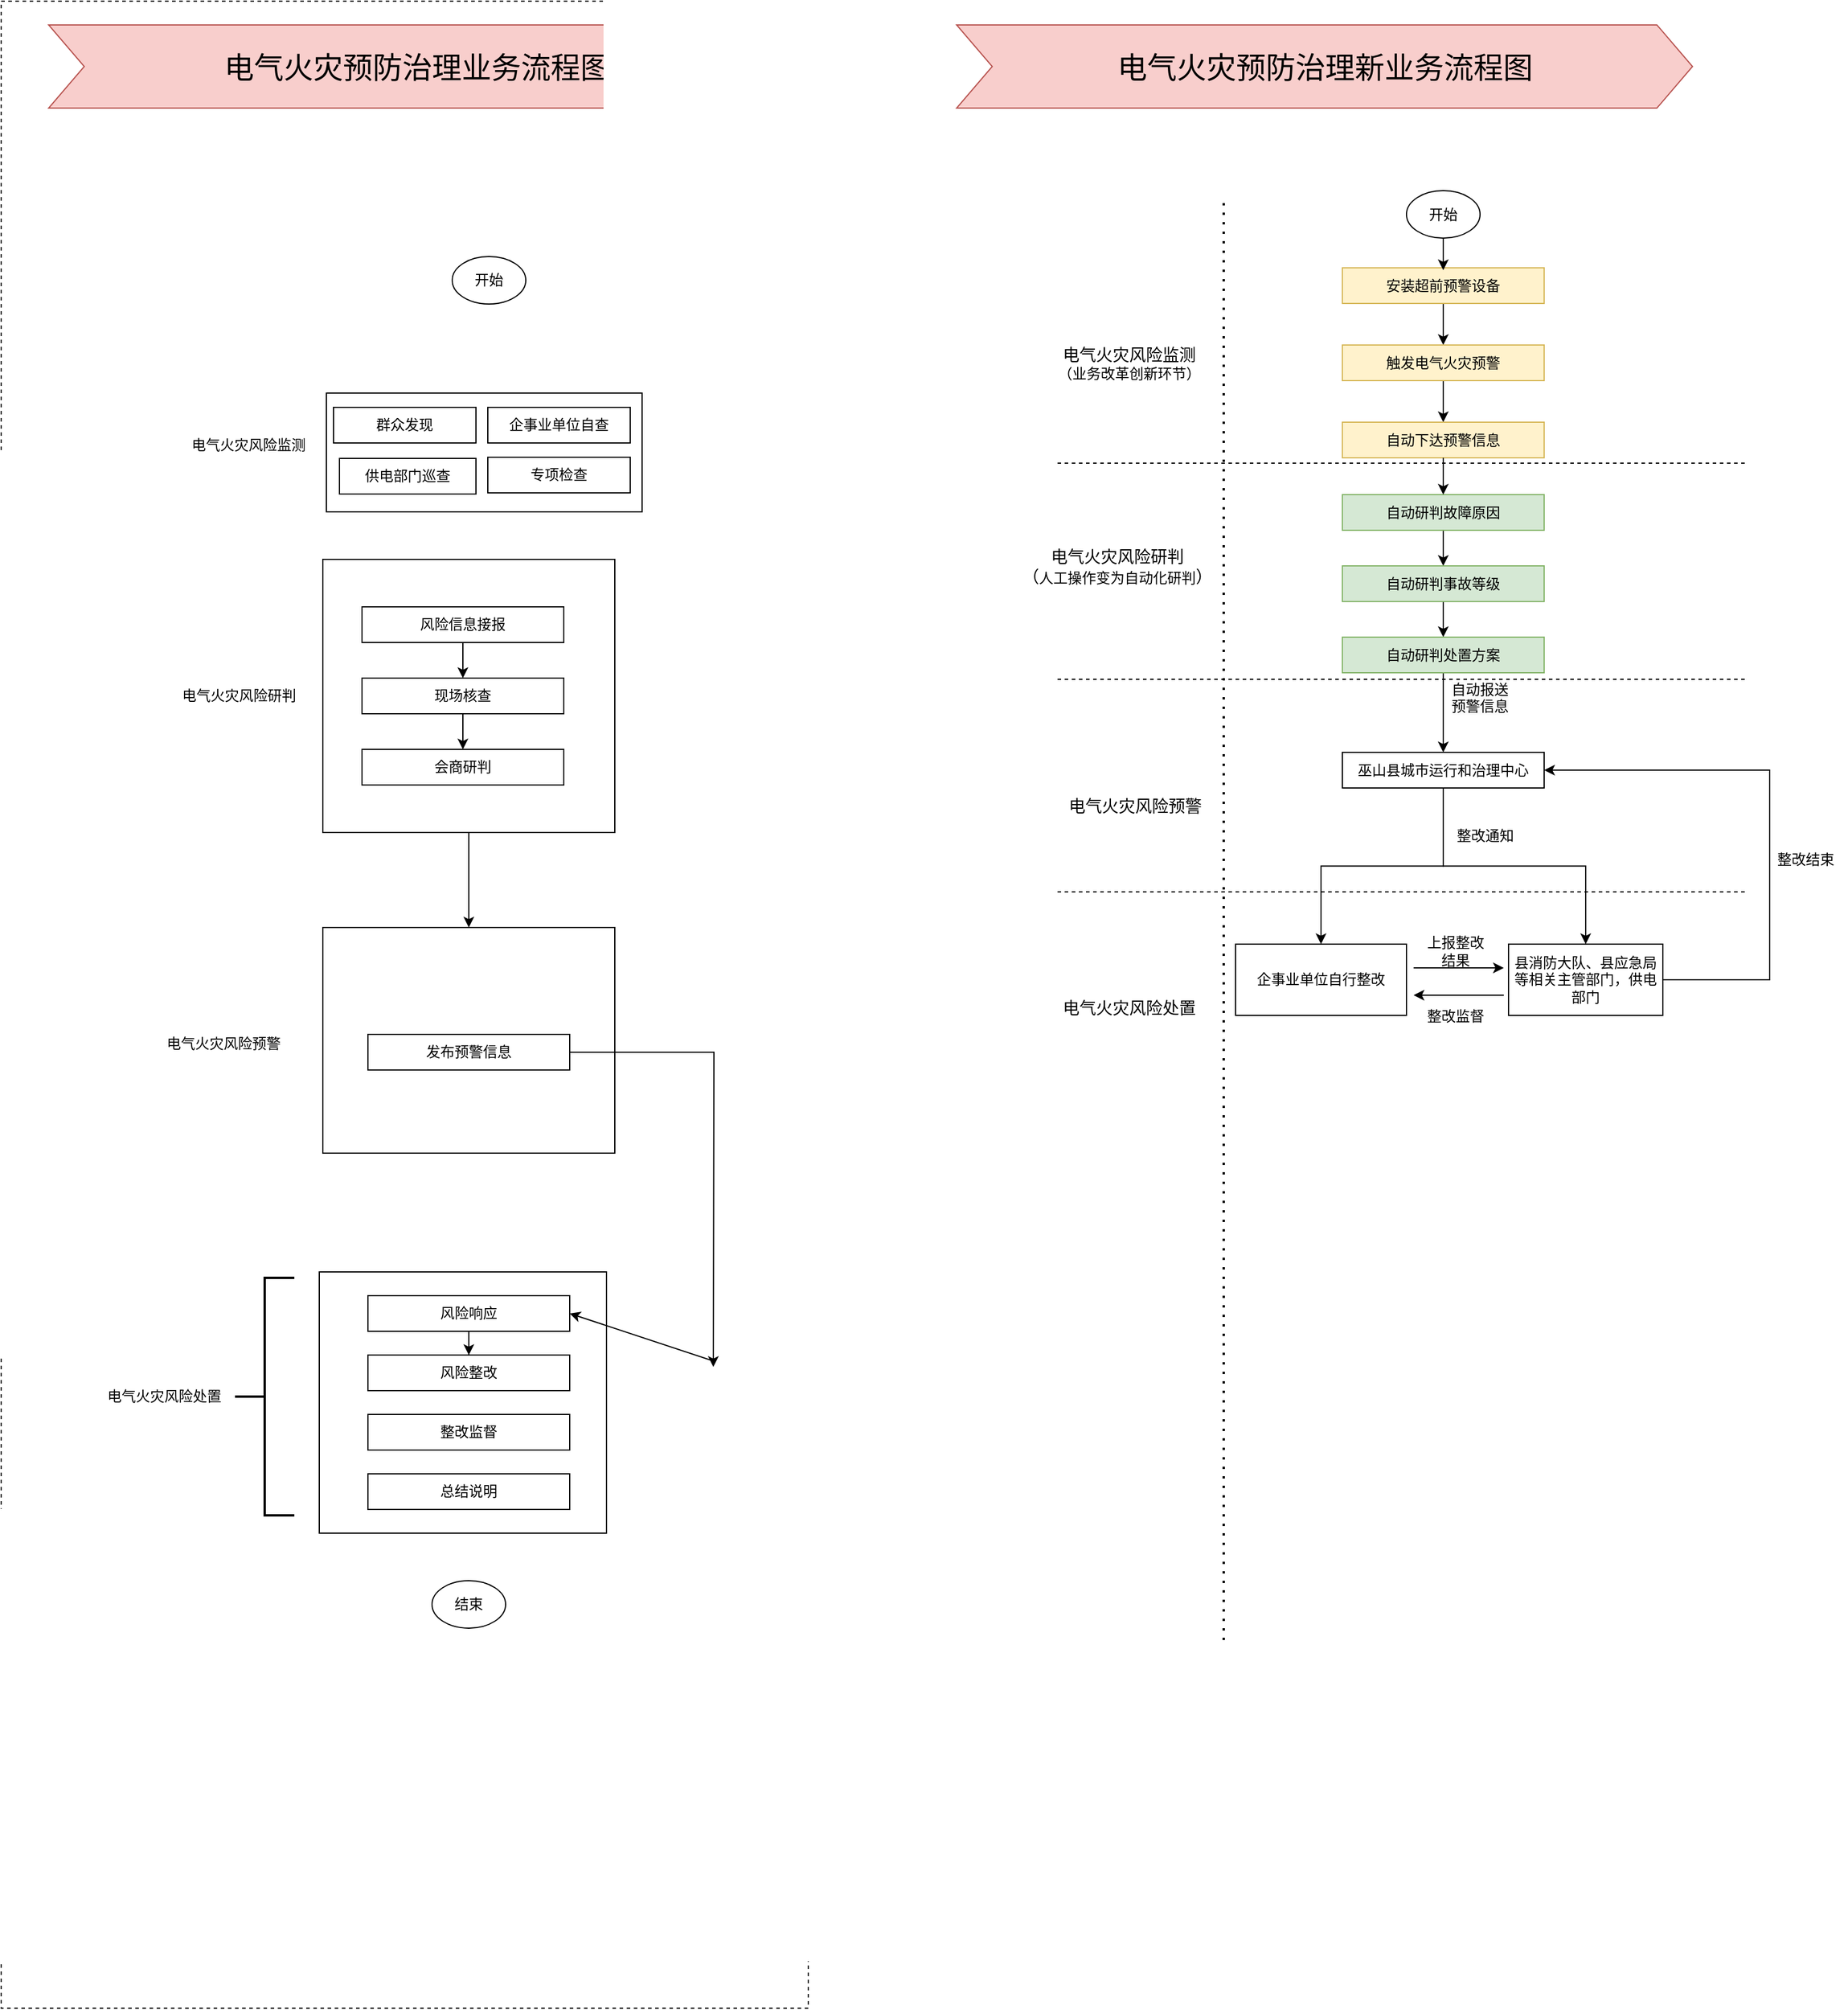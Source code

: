 <mxfile version="21.7.2" type="github">
  <diagram name="第 1 页" id="Cvnru_8ZgVQWGcG2YRoV">
    <mxGraphModel dx="1723" dy="508" grid="1" gridSize="10" guides="1" tooltips="1" connect="1" arrows="1" fold="1" page="1" pageScale="1" pageWidth="827" pageHeight="1169" math="0" shadow="0">
      <root>
        <mxCell id="0" />
        <mxCell id="1" parent="0" />
        <mxCell id="jyO5-WvrYrrkGgKPPHPB-172" value="" style="rounded=0;whiteSpace=wrap;html=1;dashed=1;" vertex="1" parent="1">
          <mxGeometry x="-120" y="260" width="680" height="1690" as="geometry" />
        </mxCell>
        <mxCell id="jyO5-WvrYrrkGgKPPHPB-2" value="开始" style="ellipse;whiteSpace=wrap;html=1;" vertex="1" parent="1">
          <mxGeometry x="260" y="475" width="62" height="40" as="geometry" />
        </mxCell>
        <mxCell id="jyO5-WvrYrrkGgKPPHPB-3" value="" style="rounded=0;whiteSpace=wrap;html=1;" vertex="1" parent="1">
          <mxGeometry x="154" y="590" width="266" height="100" as="geometry" />
        </mxCell>
        <mxCell id="jyO5-WvrYrrkGgKPPHPB-6" value="群众发现" style="rounded=0;whiteSpace=wrap;html=1;" vertex="1" parent="1">
          <mxGeometry x="160" y="602" width="120" height="30" as="geometry" />
        </mxCell>
        <mxCell id="jyO5-WvrYrrkGgKPPHPB-8" value="供电部门巡查" style="rounded=0;whiteSpace=wrap;html=1;" vertex="1" parent="1">
          <mxGeometry x="165" y="645" width="115" height="30" as="geometry" />
        </mxCell>
        <mxCell id="jyO5-WvrYrrkGgKPPHPB-12" value="专项检查" style="rounded=0;whiteSpace=wrap;html=1;" vertex="1" parent="1">
          <mxGeometry x="290" y="644" width="120" height="30" as="geometry" />
        </mxCell>
        <mxCell id="jyO5-WvrYrrkGgKPPHPB-29" value="" style="edgeStyle=orthogonalEdgeStyle;rounded=0;orthogonalLoop=1;jettySize=auto;html=1;" edge="1" parent="1" source="jyO5-WvrYrrkGgKPPHPB-14" target="jyO5-WvrYrrkGgKPPHPB-28">
          <mxGeometry relative="1" as="geometry" />
        </mxCell>
        <mxCell id="jyO5-WvrYrrkGgKPPHPB-14" value="" style="rounded=0;whiteSpace=wrap;html=1;" vertex="1" parent="1">
          <mxGeometry x="151" y="730" width="246" height="230" as="geometry" />
        </mxCell>
        <mxCell id="jyO5-WvrYrrkGgKPPHPB-19" value="" style="edgeStyle=orthogonalEdgeStyle;rounded=0;orthogonalLoop=1;jettySize=auto;html=1;" edge="1" parent="1" source="jyO5-WvrYrrkGgKPPHPB-17" target="jyO5-WvrYrrkGgKPPHPB-18">
          <mxGeometry relative="1" as="geometry" />
        </mxCell>
        <mxCell id="jyO5-WvrYrrkGgKPPHPB-17" value="风险信息接报" style="rounded=0;whiteSpace=wrap;html=1;" vertex="1" parent="1">
          <mxGeometry x="184" y="770" width="170" height="30" as="geometry" />
        </mxCell>
        <mxCell id="jyO5-WvrYrrkGgKPPHPB-23" value="" style="edgeStyle=orthogonalEdgeStyle;rounded=0;orthogonalLoop=1;jettySize=auto;html=1;" edge="1" parent="1" source="jyO5-WvrYrrkGgKPPHPB-18" target="jyO5-WvrYrrkGgKPPHPB-22">
          <mxGeometry relative="1" as="geometry" />
        </mxCell>
        <mxCell id="jyO5-WvrYrrkGgKPPHPB-18" value="现场核查" style="rounded=0;whiteSpace=wrap;html=1;" vertex="1" parent="1">
          <mxGeometry x="184" y="830" width="170" height="30" as="geometry" />
        </mxCell>
        <mxCell id="jyO5-WvrYrrkGgKPPHPB-22" value="会商研判" style="rounded=0;whiteSpace=wrap;html=1;" vertex="1" parent="1">
          <mxGeometry x="184" y="890" width="170" height="30" as="geometry" />
        </mxCell>
        <mxCell id="jyO5-WvrYrrkGgKPPHPB-25" value="电气火灾风险监测" style="text;html=1;align=center;verticalAlign=middle;resizable=0;points=[];autosize=1;strokeColor=none;fillColor=none;" vertex="1" parent="1">
          <mxGeometry x="28" y="619" width="120" height="30" as="geometry" />
        </mxCell>
        <mxCell id="jyO5-WvrYrrkGgKPPHPB-27" value="电气火灾风险研判" style="text;html=1;align=center;verticalAlign=middle;resizable=0;points=[];autosize=1;strokeColor=none;fillColor=none;" vertex="1" parent="1">
          <mxGeometry x="20" y="830" width="120" height="30" as="geometry" />
        </mxCell>
        <mxCell id="jyO5-WvrYrrkGgKPPHPB-28" value="" style="rounded=0;whiteSpace=wrap;html=1;" vertex="1" parent="1">
          <mxGeometry x="151" y="1040" width="246" height="190" as="geometry" />
        </mxCell>
        <mxCell id="jyO5-WvrYrrkGgKPPHPB-48" style="edgeStyle=orthogonalEdgeStyle;rounded=0;orthogonalLoop=1;jettySize=auto;html=1;" edge="1" parent="1" source="jyO5-WvrYrrkGgKPPHPB-35">
          <mxGeometry relative="1" as="geometry">
            <mxPoint x="480" y="1410" as="targetPoint" />
          </mxGeometry>
        </mxCell>
        <mxCell id="jyO5-WvrYrrkGgKPPHPB-35" value="发布预警信息" style="rounded=0;whiteSpace=wrap;html=1;" vertex="1" parent="1">
          <mxGeometry x="189" y="1130" width="170" height="30" as="geometry" />
        </mxCell>
        <mxCell id="jyO5-WvrYrrkGgKPPHPB-38" value="电气火灾风险预警" style="text;html=1;align=center;verticalAlign=middle;resizable=0;points=[];autosize=1;strokeColor=none;fillColor=none;" vertex="1" parent="1">
          <mxGeometry x="7" y="1122.5" width="120" height="30" as="geometry" />
        </mxCell>
        <mxCell id="jyO5-WvrYrrkGgKPPHPB-40" value="" style="rounded=0;whiteSpace=wrap;html=1;" vertex="1" parent="1">
          <mxGeometry x="148" y="1330" width="242" height="220" as="geometry" />
        </mxCell>
        <mxCell id="jyO5-WvrYrrkGgKPPHPB-41" value="" style="edgeStyle=orthogonalEdgeStyle;rounded=0;orthogonalLoop=1;jettySize=auto;html=1;" edge="1" parent="1" source="jyO5-WvrYrrkGgKPPHPB-42" target="jyO5-WvrYrrkGgKPPHPB-43">
          <mxGeometry relative="1" as="geometry" />
        </mxCell>
        <mxCell id="jyO5-WvrYrrkGgKPPHPB-42" value="风险响应" style="rounded=0;whiteSpace=wrap;html=1;" vertex="1" parent="1">
          <mxGeometry x="189" y="1350" width="170" height="30" as="geometry" />
        </mxCell>
        <mxCell id="jyO5-WvrYrrkGgKPPHPB-43" value="风险整改" style="rounded=0;whiteSpace=wrap;html=1;" vertex="1" parent="1">
          <mxGeometry x="189" y="1400" width="170" height="30" as="geometry" />
        </mxCell>
        <mxCell id="jyO5-WvrYrrkGgKPPHPB-45" value="" style="strokeWidth=2;html=1;shape=mxgraph.flowchart.annotation_2;align=left;labelPosition=right;pointerEvents=1;" vertex="1" parent="1">
          <mxGeometry x="77" y="1335" width="50" height="200" as="geometry" />
        </mxCell>
        <mxCell id="jyO5-WvrYrrkGgKPPHPB-46" value="电气火灾风险处置" style="text;html=1;align=center;verticalAlign=middle;resizable=0;points=[];autosize=1;strokeColor=none;fillColor=none;" vertex="1" parent="1">
          <mxGeometry x="-43" y="1420" width="120" height="30" as="geometry" />
        </mxCell>
        <mxCell id="jyO5-WvrYrrkGgKPPHPB-49" value="" style="endArrow=classic;html=1;rounded=0;entryX=1;entryY=0.5;entryDx=0;entryDy=0;" edge="1" parent="1" target="jyO5-WvrYrrkGgKPPHPB-42">
          <mxGeometry width="50" height="50" relative="1" as="geometry">
            <mxPoint x="480" y="1405" as="sourcePoint" />
            <mxPoint x="229" y="1230" as="targetPoint" />
          </mxGeometry>
        </mxCell>
        <mxCell id="jyO5-WvrYrrkGgKPPHPB-51" value="" style="edgeStyle=orthogonalEdgeStyle;rounded=0;orthogonalLoop=1;jettySize=auto;html=1;" edge="1" parent="1" source="jyO5-WvrYrrkGgKPPHPB-52">
          <mxGeometry relative="1" as="geometry">
            <mxPoint x="274" y="1740" as="targetPoint" />
          </mxGeometry>
        </mxCell>
        <mxCell id="jyO5-WvrYrrkGgKPPHPB-58" value="结束" style="ellipse;whiteSpace=wrap;html=1;" vertex="1" parent="1">
          <mxGeometry x="243" y="1590" width="62" height="40" as="geometry" />
        </mxCell>
        <mxCell id="jyO5-WvrYrrkGgKPPHPB-62" value="开始" style="ellipse;whiteSpace=wrap;html=1;" vertex="1" parent="1">
          <mxGeometry x="1064" y="419.5" width="62" height="40" as="geometry" />
        </mxCell>
        <mxCell id="jyO5-WvrYrrkGgKPPHPB-64" value="" style="edgeStyle=orthogonalEdgeStyle;rounded=0;orthogonalLoop=1;jettySize=auto;html=1;" edge="1" parent="1" source="jyO5-WvrYrrkGgKPPHPB-65" target="jyO5-WvrYrrkGgKPPHPB-67">
          <mxGeometry relative="1" as="geometry" />
        </mxCell>
        <mxCell id="jyO5-WvrYrrkGgKPPHPB-65" value="安装超前预警设备" style="rounded=0;whiteSpace=wrap;html=1;fillColor=#fff2cc;strokeColor=#d6b656;" vertex="1" parent="1">
          <mxGeometry x="1010" y="484.5" width="170" height="30" as="geometry" />
        </mxCell>
        <mxCell id="jyO5-WvrYrrkGgKPPHPB-108" style="edgeStyle=orthogonalEdgeStyle;rounded=0;orthogonalLoop=1;jettySize=auto;html=1;entryX=0.5;entryY=0;entryDx=0;entryDy=0;" edge="1" parent="1" source="jyO5-WvrYrrkGgKPPHPB-67" target="jyO5-WvrYrrkGgKPPHPB-70">
          <mxGeometry relative="1" as="geometry" />
        </mxCell>
        <mxCell id="jyO5-WvrYrrkGgKPPHPB-67" value="触发电气火灾预警" style="rounded=0;whiteSpace=wrap;html=1;fillColor=#fff2cc;strokeColor=#d6b656;" vertex="1" parent="1">
          <mxGeometry x="1010" y="549.5" width="170" height="30" as="geometry" />
        </mxCell>
        <mxCell id="jyO5-WvrYrrkGgKPPHPB-70" value="自动下达&lt;span style=&quot;background-color: initial;&quot;&gt;预警信息&lt;/span&gt;" style="rounded=0;whiteSpace=wrap;html=1;fillColor=#fff2cc;strokeColor=#d6b656;" vertex="1" parent="1">
          <mxGeometry x="1010" y="614.5" width="170" height="30" as="geometry" />
        </mxCell>
        <mxCell id="jyO5-WvrYrrkGgKPPHPB-73" value="" style="edgeStyle=orthogonalEdgeStyle;rounded=0;orthogonalLoop=1;jettySize=auto;html=1;" edge="1" parent="1" source="jyO5-WvrYrrkGgKPPHPB-74" target="jyO5-WvrYrrkGgKPPHPB-76">
          <mxGeometry relative="1" as="geometry" />
        </mxCell>
        <mxCell id="jyO5-WvrYrrkGgKPPHPB-74" value="自动研判故障原因" style="rounded=0;whiteSpace=wrap;html=1;fillColor=#d5e8d4;strokeColor=#82b366;" vertex="1" parent="1">
          <mxGeometry x="1010" y="675.5" width="170" height="30" as="geometry" />
        </mxCell>
        <mxCell id="jyO5-WvrYrrkGgKPPHPB-75" value="" style="edgeStyle=orthogonalEdgeStyle;rounded=0;orthogonalLoop=1;jettySize=auto;html=1;" edge="1" parent="1" source="jyO5-WvrYrrkGgKPPHPB-76" target="jyO5-WvrYrrkGgKPPHPB-77">
          <mxGeometry relative="1" as="geometry" />
        </mxCell>
        <mxCell id="jyO5-WvrYrrkGgKPPHPB-76" value="自动研判事故等级" style="rounded=0;whiteSpace=wrap;html=1;fillColor=#d5e8d4;strokeColor=#82b366;" vertex="1" parent="1">
          <mxGeometry x="1010" y="735.5" width="170" height="30" as="geometry" />
        </mxCell>
        <mxCell id="jyO5-WvrYrrkGgKPPHPB-249" style="edgeStyle=orthogonalEdgeStyle;rounded=0;orthogonalLoop=1;jettySize=auto;html=1;entryX=0.5;entryY=0;entryDx=0;entryDy=0;" edge="1" parent="1" source="jyO5-WvrYrrkGgKPPHPB-77" target="jyO5-WvrYrrkGgKPPHPB-247">
          <mxGeometry relative="1" as="geometry" />
        </mxCell>
        <mxCell id="jyO5-WvrYrrkGgKPPHPB-77" value="自动研判处置方案" style="rounded=0;whiteSpace=wrap;html=1;fillColor=#d5e8d4;strokeColor=#82b366;" vertex="1" parent="1">
          <mxGeometry x="1010" y="795.5" width="170" height="30" as="geometry" />
        </mxCell>
        <mxCell id="jyO5-WvrYrrkGgKPPHPB-79" value="&lt;font style=&quot;&quot;&gt;&lt;font style=&quot;font-size: 14px;&quot;&gt;电气火灾风险监测&lt;/font&gt;&lt;br&gt;（业务改革创新环节）&lt;br&gt;&lt;/font&gt;" style="text;html=1;align=center;verticalAlign=middle;resizable=0;points=[];autosize=1;strokeColor=none;fillColor=none;" vertex="1" parent="1">
          <mxGeometry x="760" y="545" width="140" height="40" as="geometry" />
        </mxCell>
        <mxCell id="jyO5-WvrYrrkGgKPPHPB-81" value="&lt;font style=&quot;font-size: 14px;&quot;&gt;电气火灾风险研判&lt;br&gt;（&lt;/font&gt;&lt;font style=&quot;&quot;&gt;&lt;font style=&quot;font-size: 12px;&quot;&gt;人工操作变为自动化研判&lt;/font&gt;&lt;span style=&quot;font-size: 14px;&quot;&gt;）&lt;/span&gt;&lt;br&gt;&lt;/font&gt;" style="text;html=1;align=center;verticalAlign=middle;resizable=0;points=[];autosize=1;strokeColor=none;fillColor=none;" vertex="1" parent="1">
          <mxGeometry x="730" y="710.5" width="180" height="50" as="geometry" />
        </mxCell>
        <mxCell id="jyO5-WvrYrrkGgKPPHPB-89" value="&lt;font style=&quot;font-size: 14px;&quot;&gt;电气火灾风险预警&lt;/font&gt;" style="text;html=1;align=center;verticalAlign=middle;resizable=0;points=[];autosize=1;strokeColor=none;fillColor=none;" vertex="1" parent="1">
          <mxGeometry x="765" y="922.5" width="140" height="30" as="geometry" />
        </mxCell>
        <mxCell id="jyO5-WvrYrrkGgKPPHPB-90" style="edgeStyle=orthogonalEdgeStyle;rounded=0;orthogonalLoop=1;jettySize=auto;html=1;" edge="1" parent="1" source="jyO5-WvrYrrkGgKPPHPB-70" target="jyO5-WvrYrrkGgKPPHPB-74">
          <mxGeometry relative="1" as="geometry" />
        </mxCell>
        <mxCell id="jyO5-WvrYrrkGgKPPHPB-92" value="" style="edgeStyle=orthogonalEdgeStyle;rounded=0;orthogonalLoop=1;jettySize=auto;html=1;" edge="1" parent="1" target="jyO5-WvrYrrkGgKPPHPB-94">
          <mxGeometry relative="1" as="geometry">
            <mxPoint x="1032.5" y="1390" as="sourcePoint" />
          </mxGeometry>
        </mxCell>
        <mxCell id="jyO5-WvrYrrkGgKPPHPB-170" value="" style="edgeStyle=orthogonalEdgeStyle;rounded=0;orthogonalLoop=1;jettySize=auto;html=1;" edge="1" parent="1" target="jyO5-WvrYrrkGgKPPHPB-169">
          <mxGeometry relative="1" as="geometry">
            <mxPoint x="1032" y="1450" as="sourcePoint" />
          </mxGeometry>
        </mxCell>
        <mxCell id="jyO5-WvrYrrkGgKPPHPB-96" value="&lt;font style=&quot;font-size: 14px;&quot;&gt;电气火灾风险处置&lt;/font&gt;" style="text;html=1;align=center;verticalAlign=middle;resizable=0;points=[];autosize=1;strokeColor=none;fillColor=none;" vertex="1" parent="1">
          <mxGeometry x="760" y="1092.5" width="140" height="30" as="geometry" />
        </mxCell>
        <mxCell id="jyO5-WvrYrrkGgKPPHPB-179" value="&lt;p style=&quot;margin-top: 0pt; margin-bottom: 0pt; margin-left: 0in; direction: ltr; unicode-bidi: embed; word-break: normal;&quot;&gt;&lt;font style=&quot;font-size: 25px;&quot;&gt;电气火灾预防治理业务流程图&lt;/font&gt;&lt;/p&gt;" style="html=1;shadow=0;dashed=0;align=center;verticalAlign=middle;shape=mxgraph.arrows2.arrow;dy=0;dx=30;notch=30;fillColor=#f8cecc;strokeColor=#b85450;" vertex="1" parent="1">
          <mxGeometry x="-80" y="280" width="620" height="70" as="geometry" />
        </mxCell>
        <mxCell id="jyO5-WvrYrrkGgKPPHPB-180" value="&lt;p style=&quot;margin-top: 0pt; margin-bottom: 0pt; margin-left: 0in; direction: ltr; unicode-bidi: embed; word-break: normal;&quot;&gt;&lt;font style=&quot;font-size: 25px;&quot;&gt;电气火灾预防治理新业务流程图&lt;/font&gt;&lt;/p&gt;" style="html=1;shadow=0;dashed=0;align=center;verticalAlign=middle;shape=mxgraph.arrows2.arrow;dy=0;dx=30;notch=30;fillColor=#f8cecc;strokeColor=#b85450;" vertex="1" parent="1">
          <mxGeometry x="685" y="280" width="620" height="70" as="geometry" />
        </mxCell>
        <mxCell id="jyO5-WvrYrrkGgKPPHPB-182" value="企事业单位自查" style="rounded=0;whiteSpace=wrap;html=1;" vertex="1" parent="1">
          <mxGeometry x="290" y="602" width="120" height="30" as="geometry" />
        </mxCell>
        <mxCell id="jyO5-WvrYrrkGgKPPHPB-187" value="整改监督" style="rounded=0;whiteSpace=wrap;html=1;" vertex="1" parent="1">
          <mxGeometry x="189" y="1450" width="170" height="30" as="geometry" />
        </mxCell>
        <mxCell id="jyO5-WvrYrrkGgKPPHPB-188" value="总结说明" style="rounded=0;whiteSpace=wrap;html=1;" vertex="1" parent="1">
          <mxGeometry x="189" y="1500" width="170" height="30" as="geometry" />
        </mxCell>
        <mxCell id="jyO5-WvrYrrkGgKPPHPB-220" value="企事业单位自行整改" style="rounded=0;whiteSpace=wrap;html=1;" vertex="1" parent="1">
          <mxGeometry x="920" y="1054" width="144" height="60" as="geometry" />
        </mxCell>
        <mxCell id="jyO5-WvrYrrkGgKPPHPB-264" style="edgeStyle=orthogonalEdgeStyle;rounded=0;orthogonalLoop=1;jettySize=auto;html=1;entryX=1;entryY=0.5;entryDx=0;entryDy=0;" edge="1" parent="1" source="jyO5-WvrYrrkGgKPPHPB-221" target="jyO5-WvrYrrkGgKPPHPB-247">
          <mxGeometry relative="1" as="geometry">
            <Array as="points">
              <mxPoint x="1370" y="1084" />
              <mxPoint x="1370" y="908" />
            </Array>
          </mxGeometry>
        </mxCell>
        <mxCell id="jyO5-WvrYrrkGgKPPHPB-221" value="县消防大队、县应急局等相关主管部门，供电部门" style="rounded=0;whiteSpace=wrap;html=1;" vertex="1" parent="1">
          <mxGeometry x="1150" y="1054" width="130" height="60" as="geometry" />
        </mxCell>
        <mxCell id="jyO5-WvrYrrkGgKPPHPB-223" value="" style="endArrow=none;dashed=1;html=1;dashPattern=1 3;strokeWidth=2;rounded=0;" edge="1" parent="1">
          <mxGeometry width="50" height="50" relative="1" as="geometry">
            <mxPoint x="910" y="1640" as="sourcePoint" />
            <mxPoint x="910" y="500" as="targetPoint" />
          </mxGeometry>
        </mxCell>
        <mxCell id="jyO5-WvrYrrkGgKPPHPB-224" value="" style="endArrow=none;dashed=1;html=1;dashPattern=1 3;strokeWidth=2;rounded=0;" edge="1" parent="1">
          <mxGeometry width="50" height="50" relative="1" as="geometry">
            <mxPoint x="910" y="1640" as="sourcePoint" />
            <mxPoint x="910" y="430" as="targetPoint" />
          </mxGeometry>
        </mxCell>
        <mxCell id="jyO5-WvrYrrkGgKPPHPB-225" value="" style="endArrow=none;dashed=1;html=1;rounded=0;" edge="1" parent="1">
          <mxGeometry width="50" height="50" relative="1" as="geometry">
            <mxPoint x="770" y="831" as="sourcePoint" />
            <mxPoint x="1350" y="831" as="targetPoint" />
          </mxGeometry>
        </mxCell>
        <mxCell id="jyO5-WvrYrrkGgKPPHPB-226" value="" style="endArrow=none;dashed=1;html=1;rounded=0;" edge="1" parent="1">
          <mxGeometry width="50" height="50" relative="1" as="geometry">
            <mxPoint x="770" y="649" as="sourcePoint" />
            <mxPoint x="1350" y="649" as="targetPoint" />
          </mxGeometry>
        </mxCell>
        <mxCell id="jyO5-WvrYrrkGgKPPHPB-227" value="" style="endArrow=none;dashed=1;html=1;rounded=0;" edge="1" parent="1">
          <mxGeometry width="50" height="50" relative="1" as="geometry">
            <mxPoint x="770" y="1010" as="sourcePoint" />
            <mxPoint x="1350" y="1010" as="targetPoint" />
          </mxGeometry>
        </mxCell>
        <mxCell id="jyO5-WvrYrrkGgKPPHPB-228" value="&lt;span style=&quot;color: rgb(0, 0, 0); font-family: Helvetica; font-size: 12px; font-style: normal; font-variant-ligatures: normal; font-variant-caps: normal; font-weight: 400; letter-spacing: normal; orphans: 2; text-align: center; text-indent: 0px; text-transform: none; widows: 2; word-spacing: 0px; -webkit-text-stroke-width: 0px; background-color: rgb(251, 251, 251); text-decoration-thickness: initial; text-decoration-style: initial; text-decoration-color: initial; float: none; display: inline !important;&quot;&gt;自动报送预警信息&lt;/span&gt;" style="text;whiteSpace=wrap;html=1;" vertex="1" parent="1">
          <mxGeometry x="1100" y="825.5" width="60" height="40" as="geometry" />
        </mxCell>
        <mxCell id="jyO5-WvrYrrkGgKPPHPB-230" value="" style="endArrow=classic;html=1;rounded=0;" edge="1" parent="1">
          <mxGeometry width="50" height="50" relative="1" as="geometry">
            <mxPoint x="1070" y="1074" as="sourcePoint" />
            <mxPoint x="1146" y="1074" as="targetPoint" />
            <Array as="points">
              <mxPoint x="1100" y="1074" />
            </Array>
          </mxGeometry>
        </mxCell>
        <mxCell id="jyO5-WvrYrrkGgKPPHPB-233" value="" style="endArrow=classic;html=1;rounded=0;" edge="1" parent="1">
          <mxGeometry width="50" height="50" relative="1" as="geometry">
            <mxPoint x="1146" y="1097" as="sourcePoint" />
            <mxPoint x="1070" y="1097" as="targetPoint" />
          </mxGeometry>
        </mxCell>
        <mxCell id="jyO5-WvrYrrkGgKPPHPB-235" value="上报整改&lt;br&gt;结果" style="text;html=1;align=center;verticalAlign=middle;resizable=0;points=[];autosize=1;strokeColor=none;fillColor=none;" vertex="1" parent="1">
          <mxGeometry x="1070" y="1040" width="70" height="40" as="geometry" />
        </mxCell>
        <mxCell id="jyO5-WvrYrrkGgKPPHPB-236" value="整改监督" style="text;html=1;align=center;verticalAlign=middle;resizable=0;points=[];autosize=1;strokeColor=none;fillColor=none;" vertex="1" parent="1">
          <mxGeometry x="1070" y="1100" width="70" height="30" as="geometry" />
        </mxCell>
        <mxCell id="jyO5-WvrYrrkGgKPPHPB-243" value="" style="endArrow=classic;html=1;rounded=0;" edge="1" parent="1" source="jyO5-WvrYrrkGgKPPHPB-62">
          <mxGeometry width="50" height="50" relative="1" as="geometry">
            <mxPoint x="1036" y="536.5" as="sourcePoint" />
            <mxPoint x="1095" y="486.5" as="targetPoint" />
          </mxGeometry>
        </mxCell>
        <mxCell id="jyO5-WvrYrrkGgKPPHPB-258" style="edgeStyle=orthogonalEdgeStyle;rounded=0;orthogonalLoop=1;jettySize=auto;html=1;entryX=0.5;entryY=0;entryDx=0;entryDy=0;" edge="1" parent="1" source="jyO5-WvrYrrkGgKPPHPB-247" target="jyO5-WvrYrrkGgKPPHPB-220">
          <mxGeometry relative="1" as="geometry" />
        </mxCell>
        <mxCell id="jyO5-WvrYrrkGgKPPHPB-259" style="edgeStyle=orthogonalEdgeStyle;rounded=0;orthogonalLoop=1;jettySize=auto;html=1;" edge="1" parent="1" source="jyO5-WvrYrrkGgKPPHPB-247" target="jyO5-WvrYrrkGgKPPHPB-221">
          <mxGeometry relative="1" as="geometry" />
        </mxCell>
        <mxCell id="jyO5-WvrYrrkGgKPPHPB-247" value="巫山县城市运行和治理中心" style="rounded=0;whiteSpace=wrap;html=1;" vertex="1" parent="1">
          <mxGeometry x="1010" y="892.5" width="170" height="30" as="geometry" />
        </mxCell>
        <mxCell id="jyO5-WvrYrrkGgKPPHPB-260" value="整改通知" style="text;html=1;align=center;verticalAlign=middle;resizable=0;points=[];autosize=1;strokeColor=none;fillColor=none;" vertex="1" parent="1">
          <mxGeometry x="1095" y="948" width="70" height="30" as="geometry" />
        </mxCell>
        <mxCell id="jyO5-WvrYrrkGgKPPHPB-265" value="整改结束" style="text;html=1;align=center;verticalAlign=middle;resizable=0;points=[];autosize=1;strokeColor=none;fillColor=none;" vertex="1" parent="1">
          <mxGeometry x="1365" y="968" width="70" height="30" as="geometry" />
        </mxCell>
      </root>
    </mxGraphModel>
  </diagram>
</mxfile>
